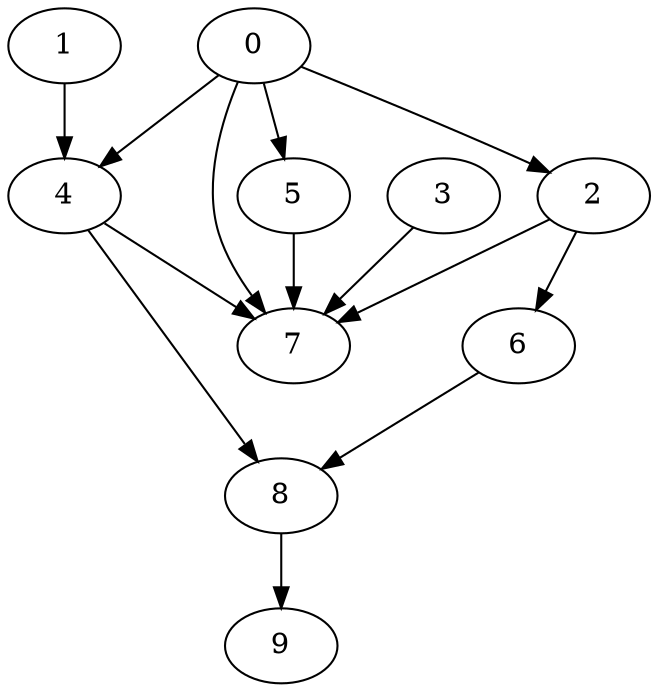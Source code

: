 digraph "Random_Nodes_10_Density_1.30_CCR_0.10_WeightType_Random" {
	0	 [Weight=114];
	2	 [Weight=45];
	0 -> 2	 [Weight=9];
	4	 [Weight=91];
	0 -> 4	 [Weight=5];
	5	 [Weight=91];
	0 -> 5	 [Weight=7];
	7	 [Weight=114];
	0 -> 7	 [Weight=3];
	1	 [Weight=91];
	1 -> 4	 [Weight=4];
	6	 [Weight=23];
	2 -> 6	 [Weight=10];
	2 -> 7	 [Weight=10];
	3	 [Weight=45];
	3 -> 7	 [Weight=5];
	4 -> 7	 [Weight=4];
	8	 [Weight=68];
	4 -> 8	 [Weight=3];
	5 -> 7	 [Weight=6];
	6 -> 8	 [Weight=6];
	9	 [Weight=68];
	8 -> 9	 [Weight=3];
}
